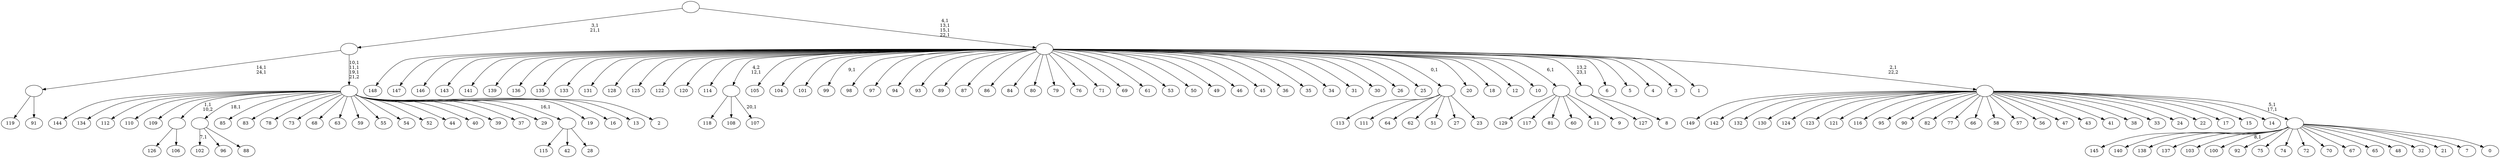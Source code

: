 digraph T {
	175 [label="149"]
	174 [label="148"]
	173 [label="147"]
	172 [label="146"]
	171 [label="145"]
	170 [label="144"]
	169 [label="143"]
	168 [label="142"]
	167 [label="141"]
	166 [label="140"]
	165 [label="139"]
	164 [label="138"]
	163 [label="137"]
	162 [label="136"]
	161 [label="135"]
	160 [label="134"]
	159 [label="133"]
	158 [label="132"]
	157 [label="131"]
	156 [label="130"]
	155 [label="129"]
	154 [label="128"]
	153 [label="127"]
	152 [label="126"]
	151 [label="125"]
	150 [label="124"]
	149 [label="123"]
	148 [label="122"]
	147 [label="121"]
	146 [label="120"]
	145 [label="119"]
	144 [label="118"]
	143 [label="117"]
	142 [label="116"]
	141 [label="115"]
	140 [label="114"]
	139 [label="113"]
	138 [label="112"]
	137 [label="111"]
	136 [label="110"]
	135 [label="109"]
	134 [label="108"]
	133 [label="107"]
	131 [label=""]
	130 [label="106"]
	129 [label=""]
	128 [label="105"]
	127 [label="104"]
	126 [label="103"]
	125 [label="102"]
	123 [label="101"]
	122 [label="100"]
	120 [label="99"]
	118 [label="98"]
	117 [label="97"]
	116 [label="96"]
	115 [label="95"]
	114 [label="94"]
	113 [label="93"]
	112 [label="92"]
	111 [label="91"]
	110 [label=""]
	108 [label="90"]
	107 [label="89"]
	106 [label="88"]
	105 [label=""]
	104 [label="87"]
	103 [label="86"]
	102 [label="85"]
	101 [label="84"]
	100 [label="83"]
	99 [label="82"]
	98 [label="81"]
	97 [label="80"]
	96 [label="79"]
	95 [label="78"]
	94 [label="77"]
	93 [label="76"]
	92 [label="75"]
	91 [label="74"]
	90 [label="73"]
	89 [label="72"]
	88 [label="71"]
	87 [label="70"]
	86 [label="69"]
	85 [label="68"]
	84 [label="67"]
	83 [label="66"]
	82 [label="65"]
	81 [label="64"]
	80 [label="63"]
	79 [label="62"]
	78 [label="61"]
	77 [label="60"]
	76 [label="59"]
	75 [label="58"]
	74 [label="57"]
	73 [label="56"]
	72 [label="55"]
	71 [label="54"]
	70 [label="53"]
	69 [label="52"]
	68 [label="51"]
	67 [label="50"]
	66 [label="49"]
	65 [label="48"]
	64 [label="47"]
	63 [label="46"]
	62 [label="45"]
	61 [label="44"]
	60 [label="43"]
	59 [label="42"]
	58 [label="41"]
	57 [label="40"]
	56 [label="39"]
	55 [label="38"]
	54 [label="37"]
	53 [label="36"]
	52 [label="35"]
	51 [label="34"]
	50 [label="33"]
	49 [label="32"]
	48 [label="31"]
	47 [label="30"]
	46 [label="29"]
	45 [label="28"]
	44 [label=""]
	43 [label="27"]
	42 [label="26"]
	41 [label="25"]
	40 [label="24"]
	39 [label="23"]
	38 [label=""]
	37 [label="22"]
	36 [label="21"]
	35 [label="20"]
	34 [label="19"]
	33 [label="18"]
	32 [label="17"]
	31 [label="16"]
	30 [label="15"]
	29 [label="14"]
	28 [label="13"]
	27 [label="12"]
	26 [label="11"]
	25 [label="10"]
	24 [label="9"]
	23 [label=""]
	22 [label="8"]
	21 [label=""]
	20 [label="7"]
	19 [label="6"]
	18 [label="5"]
	17 [label="4"]
	16 [label="3"]
	15 [label="2"]
	14 [label=""]
	11 [label=""]
	9 [label="1"]
	8 [label="0"]
	7 [label=""]
	5 [label=""]
	4 [label=""]
	0 [label=""]
	131 -> 133 [label="20,1"]
	131 -> 144 [label=""]
	131 -> 134 [label=""]
	129 -> 152 [label=""]
	129 -> 130 [label=""]
	110 -> 145 [label=""]
	110 -> 111 [label=""]
	105 -> 125 [label="7,1"]
	105 -> 116 [label=""]
	105 -> 106 [label=""]
	44 -> 141 [label=""]
	44 -> 59 [label=""]
	44 -> 45 [label=""]
	38 -> 139 [label=""]
	38 -> 137 [label=""]
	38 -> 81 [label=""]
	38 -> 79 [label=""]
	38 -> 68 [label=""]
	38 -> 43 [label=""]
	38 -> 39 [label=""]
	23 -> 155 [label=""]
	23 -> 143 [label=""]
	23 -> 98 [label=""]
	23 -> 77 [label=""]
	23 -> 26 [label=""]
	23 -> 24 [label=""]
	21 -> 153 [label=""]
	21 -> 22 [label=""]
	14 -> 170 [label=""]
	14 -> 160 [label=""]
	14 -> 138 [label=""]
	14 -> 136 [label=""]
	14 -> 135 [label=""]
	14 -> 129 [label="1,1\n10,2"]
	14 -> 105 [label="18,1"]
	14 -> 102 [label=""]
	14 -> 100 [label=""]
	14 -> 95 [label=""]
	14 -> 90 [label=""]
	14 -> 85 [label=""]
	14 -> 80 [label=""]
	14 -> 76 [label=""]
	14 -> 72 [label=""]
	14 -> 71 [label=""]
	14 -> 69 [label=""]
	14 -> 61 [label=""]
	14 -> 57 [label=""]
	14 -> 56 [label=""]
	14 -> 54 [label=""]
	14 -> 46 [label=""]
	14 -> 44 [label="16,1"]
	14 -> 34 [label=""]
	14 -> 31 [label=""]
	14 -> 28 [label=""]
	14 -> 15 [label=""]
	11 -> 14 [label="10,1\n11,1\n19,1\n21,2"]
	11 -> 110 [label="14,1\n24,1"]
	7 -> 122 [label="8,1"]
	7 -> 171 [label=""]
	7 -> 166 [label=""]
	7 -> 164 [label=""]
	7 -> 163 [label=""]
	7 -> 126 [label=""]
	7 -> 112 [label=""]
	7 -> 92 [label=""]
	7 -> 91 [label=""]
	7 -> 89 [label=""]
	7 -> 87 [label=""]
	7 -> 84 [label=""]
	7 -> 82 [label=""]
	7 -> 65 [label=""]
	7 -> 49 [label=""]
	7 -> 36 [label=""]
	7 -> 20 [label=""]
	7 -> 8 [label=""]
	5 -> 7 [label="5,1\n17,1"]
	5 -> 175 [label=""]
	5 -> 168 [label=""]
	5 -> 158 [label=""]
	5 -> 156 [label=""]
	5 -> 150 [label=""]
	5 -> 149 [label=""]
	5 -> 147 [label=""]
	5 -> 142 [label=""]
	5 -> 115 [label=""]
	5 -> 108 [label=""]
	5 -> 99 [label=""]
	5 -> 94 [label=""]
	5 -> 83 [label=""]
	5 -> 75 [label=""]
	5 -> 74 [label=""]
	5 -> 73 [label=""]
	5 -> 64 [label=""]
	5 -> 60 [label=""]
	5 -> 58 [label=""]
	5 -> 55 [label=""]
	5 -> 50 [label=""]
	5 -> 40 [label=""]
	5 -> 37 [label=""]
	5 -> 32 [label=""]
	5 -> 30 [label=""]
	5 -> 29 [label=""]
	4 -> 120 [label="9,1"]
	4 -> 174 [label=""]
	4 -> 173 [label=""]
	4 -> 172 [label=""]
	4 -> 169 [label=""]
	4 -> 167 [label=""]
	4 -> 165 [label=""]
	4 -> 162 [label=""]
	4 -> 161 [label=""]
	4 -> 159 [label=""]
	4 -> 157 [label=""]
	4 -> 154 [label=""]
	4 -> 151 [label=""]
	4 -> 148 [label=""]
	4 -> 146 [label=""]
	4 -> 140 [label=""]
	4 -> 131 [label="4,2\n12,1"]
	4 -> 128 [label=""]
	4 -> 127 [label=""]
	4 -> 123 [label=""]
	4 -> 118 [label=""]
	4 -> 117 [label=""]
	4 -> 114 [label=""]
	4 -> 113 [label=""]
	4 -> 107 [label=""]
	4 -> 104 [label=""]
	4 -> 103 [label=""]
	4 -> 101 [label=""]
	4 -> 97 [label=""]
	4 -> 96 [label=""]
	4 -> 93 [label=""]
	4 -> 88 [label=""]
	4 -> 86 [label=""]
	4 -> 78 [label=""]
	4 -> 70 [label=""]
	4 -> 67 [label=""]
	4 -> 66 [label=""]
	4 -> 63 [label=""]
	4 -> 62 [label=""]
	4 -> 53 [label=""]
	4 -> 52 [label=""]
	4 -> 51 [label=""]
	4 -> 48 [label=""]
	4 -> 47 [label=""]
	4 -> 42 [label=""]
	4 -> 41 [label=""]
	4 -> 38 [label="0,1"]
	4 -> 35 [label=""]
	4 -> 33 [label=""]
	4 -> 27 [label=""]
	4 -> 25 [label=""]
	4 -> 23 [label="6,1"]
	4 -> 21 [label="13,2\n23,1"]
	4 -> 19 [label=""]
	4 -> 18 [label=""]
	4 -> 17 [label=""]
	4 -> 16 [label=""]
	4 -> 9 [label=""]
	4 -> 5 [label="2,1\n22,2"]
	0 -> 4 [label="4,1\n13,1\n15,1\n22,1"]
	0 -> 11 [label="3,1\n21,1"]
}
